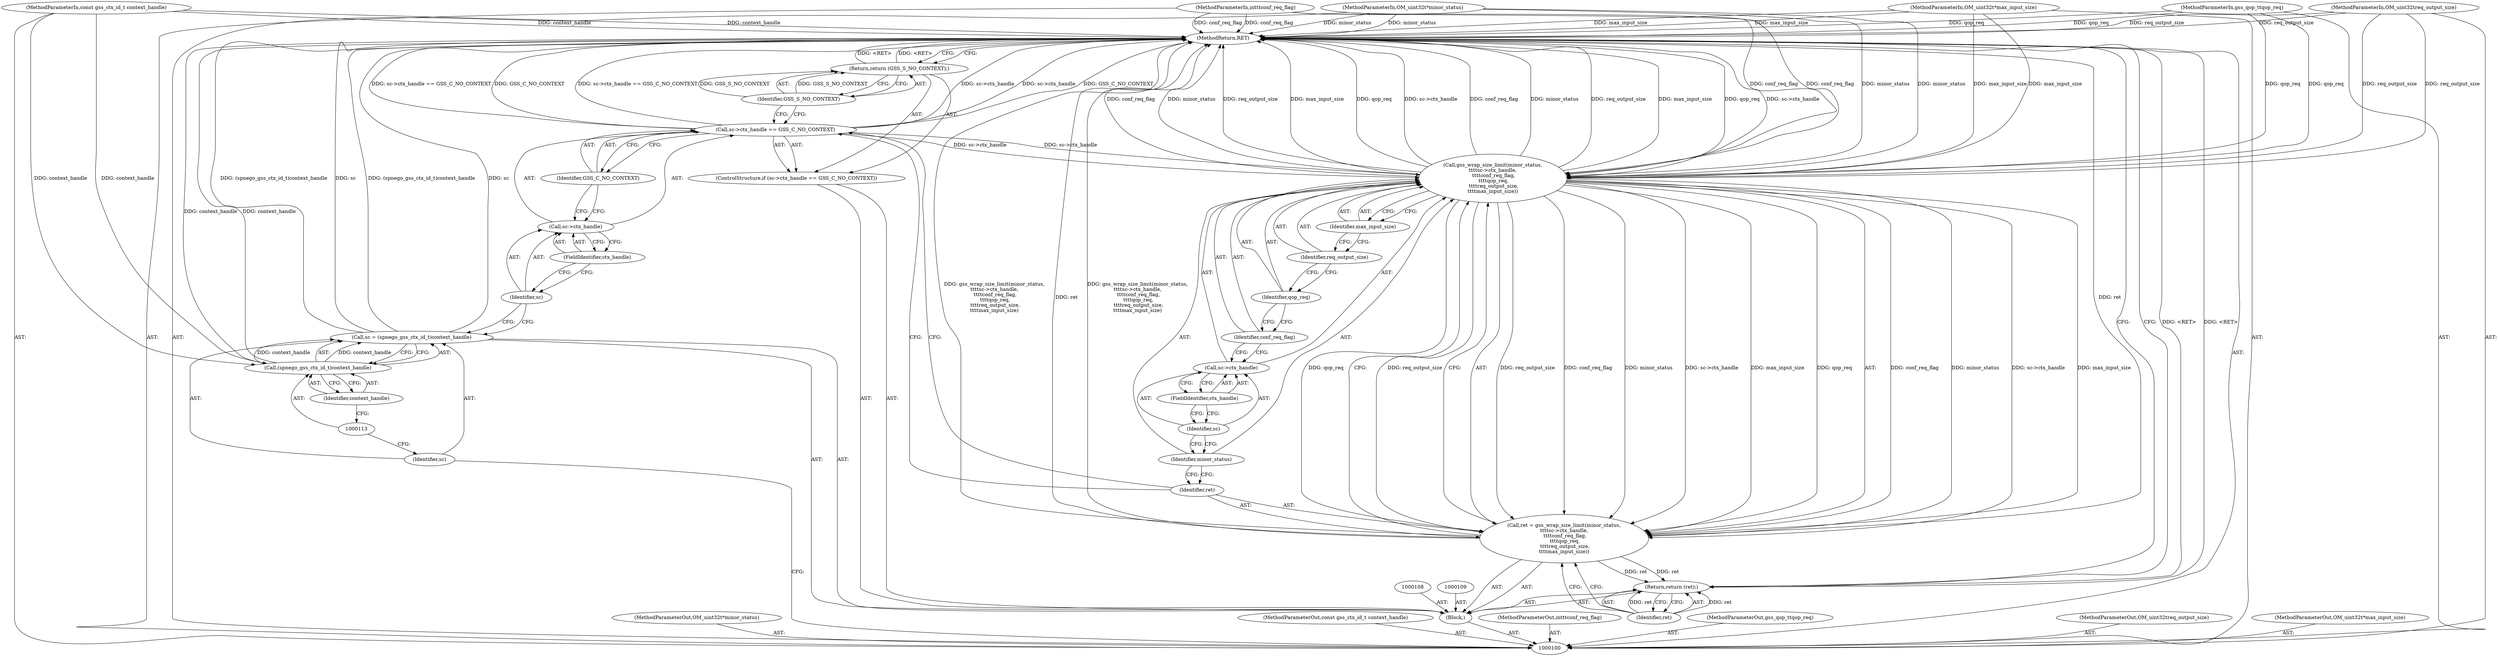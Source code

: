digraph "0_krb5_b51b33f2bc5d1497ddf5bd107f791c101695000d_27" {
"1000136" [label="(MethodReturn,RET)"];
"1000110" [label="(Call,sc = (spnego_gss_ctx_id_t)context_handle)"];
"1000111" [label="(Identifier,sc)"];
"1000112" [label="(Call,(spnego_gss_ctx_id_t)context_handle)"];
"1000114" [label="(Identifier,context_handle)"];
"1000115" [label="(ControlStructure,if (sc->ctx_handle == GSS_C_NO_CONTEXT))"];
"1000120" [label="(Identifier,GSS_C_NO_CONTEXT)"];
"1000116" [label="(Call,sc->ctx_handle == GSS_C_NO_CONTEXT)"];
"1000117" [label="(Call,sc->ctx_handle)"];
"1000118" [label="(Identifier,sc)"];
"1000119" [label="(FieldIdentifier,ctx_handle)"];
"1000122" [label="(Identifier,GSS_S_NO_CONTEXT)"];
"1000121" [label="(Return,return (GSS_S_NO_CONTEXT);)"];
"1000123" [label="(Call,ret = gss_wrap_size_limit(minor_status,\n\t\t\t\tsc->ctx_handle,\n \t\t\t\tconf_req_flag,\n \t\t\t\tqop_req,\n \t\t\t\treq_output_size,\n\t\t\t\tmax_input_size))"];
"1000124" [label="(Identifier,ret)"];
"1000126" [label="(Identifier,minor_status)"];
"1000125" [label="(Call,gss_wrap_size_limit(minor_status,\n\t\t\t\tsc->ctx_handle,\n \t\t\t\tconf_req_flag,\n \t\t\t\tqop_req,\n \t\t\t\treq_output_size,\n\t\t\t\tmax_input_size))"];
"1000127" [label="(Call,sc->ctx_handle)"];
"1000128" [label="(Identifier,sc)"];
"1000129" [label="(FieldIdentifier,ctx_handle)"];
"1000130" [label="(Identifier,conf_req_flag)"];
"1000131" [label="(Identifier,qop_req)"];
"1000132" [label="(Identifier,req_output_size)"];
"1000101" [label="(MethodParameterIn,OM_uint32\t*minor_status)"];
"1000175" [label="(MethodParameterOut,OM_uint32\t*minor_status)"];
"1000133" [label="(Identifier,max_input_size)"];
"1000134" [label="(Return,return (ret);)"];
"1000135" [label="(Identifier,ret)"];
"1000102" [label="(MethodParameterIn,const gss_ctx_id_t context_handle)"];
"1000176" [label="(MethodParameterOut,const gss_ctx_id_t context_handle)"];
"1000103" [label="(MethodParameterIn,int\t\tconf_req_flag)"];
"1000177" [label="(MethodParameterOut,int\t\tconf_req_flag)"];
"1000104" [label="(MethodParameterIn,gss_qop_t\tqop_req)"];
"1000178" [label="(MethodParameterOut,gss_qop_t\tqop_req)"];
"1000105" [label="(MethodParameterIn,OM_uint32\treq_output_size)"];
"1000179" [label="(MethodParameterOut,OM_uint32\treq_output_size)"];
"1000106" [label="(MethodParameterIn,OM_uint32\t*max_input_size)"];
"1000180" [label="(MethodParameterOut,OM_uint32\t*max_input_size)"];
"1000107" [label="(Block,)"];
"1000136" -> "1000100"  [label="AST: "];
"1000136" -> "1000121"  [label="CFG: "];
"1000136" -> "1000134"  [label="CFG: "];
"1000116" -> "1000136"  [label="DDG: sc->ctx_handle"];
"1000116" -> "1000136"  [label="DDG: GSS_C_NO_CONTEXT"];
"1000116" -> "1000136"  [label="DDG: sc->ctx_handle == GSS_C_NO_CONTEXT"];
"1000123" -> "1000136"  [label="DDG: gss_wrap_size_limit(minor_status,\n\t\t\t\tsc->ctx_handle,\n \t\t\t\tconf_req_flag,\n \t\t\t\tqop_req,\n \t\t\t\treq_output_size,\n\t\t\t\tmax_input_size)"];
"1000123" -> "1000136"  [label="DDG: ret"];
"1000104" -> "1000136"  [label="DDG: qop_req"];
"1000105" -> "1000136"  [label="DDG: req_output_size"];
"1000112" -> "1000136"  [label="DDG: context_handle"];
"1000103" -> "1000136"  [label="DDG: conf_req_flag"];
"1000125" -> "1000136"  [label="DDG: sc->ctx_handle"];
"1000125" -> "1000136"  [label="DDG: conf_req_flag"];
"1000125" -> "1000136"  [label="DDG: minor_status"];
"1000125" -> "1000136"  [label="DDG: req_output_size"];
"1000125" -> "1000136"  [label="DDG: max_input_size"];
"1000125" -> "1000136"  [label="DDG: qop_req"];
"1000106" -> "1000136"  [label="DDG: max_input_size"];
"1000102" -> "1000136"  [label="DDG: context_handle"];
"1000110" -> "1000136"  [label="DDG: (spnego_gss_ctx_id_t)context_handle"];
"1000110" -> "1000136"  [label="DDG: sc"];
"1000101" -> "1000136"  [label="DDG: minor_status"];
"1000134" -> "1000136"  [label="DDG: <RET>"];
"1000121" -> "1000136"  [label="DDG: <RET>"];
"1000110" -> "1000107"  [label="AST: "];
"1000110" -> "1000112"  [label="CFG: "];
"1000111" -> "1000110"  [label="AST: "];
"1000112" -> "1000110"  [label="AST: "];
"1000118" -> "1000110"  [label="CFG: "];
"1000110" -> "1000136"  [label="DDG: (spnego_gss_ctx_id_t)context_handle"];
"1000110" -> "1000136"  [label="DDG: sc"];
"1000112" -> "1000110"  [label="DDG: context_handle"];
"1000111" -> "1000110"  [label="AST: "];
"1000111" -> "1000100"  [label="CFG: "];
"1000113" -> "1000111"  [label="CFG: "];
"1000112" -> "1000110"  [label="AST: "];
"1000112" -> "1000114"  [label="CFG: "];
"1000113" -> "1000112"  [label="AST: "];
"1000114" -> "1000112"  [label="AST: "];
"1000110" -> "1000112"  [label="CFG: "];
"1000112" -> "1000136"  [label="DDG: context_handle"];
"1000112" -> "1000110"  [label="DDG: context_handle"];
"1000102" -> "1000112"  [label="DDG: context_handle"];
"1000114" -> "1000112"  [label="AST: "];
"1000114" -> "1000113"  [label="CFG: "];
"1000112" -> "1000114"  [label="CFG: "];
"1000115" -> "1000107"  [label="AST: "];
"1000116" -> "1000115"  [label="AST: "];
"1000121" -> "1000115"  [label="AST: "];
"1000120" -> "1000116"  [label="AST: "];
"1000120" -> "1000117"  [label="CFG: "];
"1000116" -> "1000120"  [label="CFG: "];
"1000116" -> "1000115"  [label="AST: "];
"1000116" -> "1000120"  [label="CFG: "];
"1000117" -> "1000116"  [label="AST: "];
"1000120" -> "1000116"  [label="AST: "];
"1000122" -> "1000116"  [label="CFG: "];
"1000124" -> "1000116"  [label="CFG: "];
"1000116" -> "1000136"  [label="DDG: sc->ctx_handle"];
"1000116" -> "1000136"  [label="DDG: GSS_C_NO_CONTEXT"];
"1000116" -> "1000136"  [label="DDG: sc->ctx_handle == GSS_C_NO_CONTEXT"];
"1000116" -> "1000125"  [label="DDG: sc->ctx_handle"];
"1000117" -> "1000116"  [label="AST: "];
"1000117" -> "1000119"  [label="CFG: "];
"1000118" -> "1000117"  [label="AST: "];
"1000119" -> "1000117"  [label="AST: "];
"1000120" -> "1000117"  [label="CFG: "];
"1000118" -> "1000117"  [label="AST: "];
"1000118" -> "1000110"  [label="CFG: "];
"1000119" -> "1000118"  [label="CFG: "];
"1000119" -> "1000117"  [label="AST: "];
"1000119" -> "1000118"  [label="CFG: "];
"1000117" -> "1000119"  [label="CFG: "];
"1000122" -> "1000121"  [label="AST: "];
"1000122" -> "1000116"  [label="CFG: "];
"1000121" -> "1000122"  [label="CFG: "];
"1000122" -> "1000121"  [label="DDG: GSS_S_NO_CONTEXT"];
"1000121" -> "1000115"  [label="AST: "];
"1000121" -> "1000122"  [label="CFG: "];
"1000122" -> "1000121"  [label="AST: "];
"1000136" -> "1000121"  [label="CFG: "];
"1000121" -> "1000136"  [label="DDG: <RET>"];
"1000122" -> "1000121"  [label="DDG: GSS_S_NO_CONTEXT"];
"1000123" -> "1000107"  [label="AST: "];
"1000123" -> "1000125"  [label="CFG: "];
"1000124" -> "1000123"  [label="AST: "];
"1000125" -> "1000123"  [label="AST: "];
"1000135" -> "1000123"  [label="CFG: "];
"1000123" -> "1000136"  [label="DDG: gss_wrap_size_limit(minor_status,\n\t\t\t\tsc->ctx_handle,\n \t\t\t\tconf_req_flag,\n \t\t\t\tqop_req,\n \t\t\t\treq_output_size,\n\t\t\t\tmax_input_size)"];
"1000123" -> "1000136"  [label="DDG: ret"];
"1000125" -> "1000123"  [label="DDG: req_output_size"];
"1000125" -> "1000123"  [label="DDG: conf_req_flag"];
"1000125" -> "1000123"  [label="DDG: minor_status"];
"1000125" -> "1000123"  [label="DDG: sc->ctx_handle"];
"1000125" -> "1000123"  [label="DDG: max_input_size"];
"1000125" -> "1000123"  [label="DDG: qop_req"];
"1000123" -> "1000134"  [label="DDG: ret"];
"1000124" -> "1000123"  [label="AST: "];
"1000124" -> "1000116"  [label="CFG: "];
"1000126" -> "1000124"  [label="CFG: "];
"1000126" -> "1000125"  [label="AST: "];
"1000126" -> "1000124"  [label="CFG: "];
"1000128" -> "1000126"  [label="CFG: "];
"1000125" -> "1000123"  [label="AST: "];
"1000125" -> "1000133"  [label="CFG: "];
"1000126" -> "1000125"  [label="AST: "];
"1000127" -> "1000125"  [label="AST: "];
"1000130" -> "1000125"  [label="AST: "];
"1000131" -> "1000125"  [label="AST: "];
"1000132" -> "1000125"  [label="AST: "];
"1000133" -> "1000125"  [label="AST: "];
"1000123" -> "1000125"  [label="CFG: "];
"1000125" -> "1000136"  [label="DDG: sc->ctx_handle"];
"1000125" -> "1000136"  [label="DDG: conf_req_flag"];
"1000125" -> "1000136"  [label="DDG: minor_status"];
"1000125" -> "1000136"  [label="DDG: req_output_size"];
"1000125" -> "1000136"  [label="DDG: max_input_size"];
"1000125" -> "1000136"  [label="DDG: qop_req"];
"1000125" -> "1000123"  [label="DDG: req_output_size"];
"1000125" -> "1000123"  [label="DDG: conf_req_flag"];
"1000125" -> "1000123"  [label="DDG: minor_status"];
"1000125" -> "1000123"  [label="DDG: sc->ctx_handle"];
"1000125" -> "1000123"  [label="DDG: max_input_size"];
"1000125" -> "1000123"  [label="DDG: qop_req"];
"1000101" -> "1000125"  [label="DDG: minor_status"];
"1000116" -> "1000125"  [label="DDG: sc->ctx_handle"];
"1000103" -> "1000125"  [label="DDG: conf_req_flag"];
"1000104" -> "1000125"  [label="DDG: qop_req"];
"1000105" -> "1000125"  [label="DDG: req_output_size"];
"1000106" -> "1000125"  [label="DDG: max_input_size"];
"1000127" -> "1000125"  [label="AST: "];
"1000127" -> "1000129"  [label="CFG: "];
"1000128" -> "1000127"  [label="AST: "];
"1000129" -> "1000127"  [label="AST: "];
"1000130" -> "1000127"  [label="CFG: "];
"1000128" -> "1000127"  [label="AST: "];
"1000128" -> "1000126"  [label="CFG: "];
"1000129" -> "1000128"  [label="CFG: "];
"1000129" -> "1000127"  [label="AST: "];
"1000129" -> "1000128"  [label="CFG: "];
"1000127" -> "1000129"  [label="CFG: "];
"1000130" -> "1000125"  [label="AST: "];
"1000130" -> "1000127"  [label="CFG: "];
"1000131" -> "1000130"  [label="CFG: "];
"1000131" -> "1000125"  [label="AST: "];
"1000131" -> "1000130"  [label="CFG: "];
"1000132" -> "1000131"  [label="CFG: "];
"1000132" -> "1000125"  [label="AST: "];
"1000132" -> "1000131"  [label="CFG: "];
"1000133" -> "1000132"  [label="CFG: "];
"1000101" -> "1000100"  [label="AST: "];
"1000101" -> "1000136"  [label="DDG: minor_status"];
"1000101" -> "1000125"  [label="DDG: minor_status"];
"1000175" -> "1000100"  [label="AST: "];
"1000133" -> "1000125"  [label="AST: "];
"1000133" -> "1000132"  [label="CFG: "];
"1000125" -> "1000133"  [label="CFG: "];
"1000134" -> "1000107"  [label="AST: "];
"1000134" -> "1000135"  [label="CFG: "];
"1000135" -> "1000134"  [label="AST: "];
"1000136" -> "1000134"  [label="CFG: "];
"1000134" -> "1000136"  [label="DDG: <RET>"];
"1000135" -> "1000134"  [label="DDG: ret"];
"1000123" -> "1000134"  [label="DDG: ret"];
"1000135" -> "1000134"  [label="AST: "];
"1000135" -> "1000123"  [label="CFG: "];
"1000134" -> "1000135"  [label="CFG: "];
"1000135" -> "1000134"  [label="DDG: ret"];
"1000102" -> "1000100"  [label="AST: "];
"1000102" -> "1000136"  [label="DDG: context_handle"];
"1000102" -> "1000112"  [label="DDG: context_handle"];
"1000176" -> "1000100"  [label="AST: "];
"1000103" -> "1000100"  [label="AST: "];
"1000103" -> "1000136"  [label="DDG: conf_req_flag"];
"1000103" -> "1000125"  [label="DDG: conf_req_flag"];
"1000177" -> "1000100"  [label="AST: "];
"1000104" -> "1000100"  [label="AST: "];
"1000104" -> "1000136"  [label="DDG: qop_req"];
"1000104" -> "1000125"  [label="DDG: qop_req"];
"1000178" -> "1000100"  [label="AST: "];
"1000105" -> "1000100"  [label="AST: "];
"1000105" -> "1000136"  [label="DDG: req_output_size"];
"1000105" -> "1000125"  [label="DDG: req_output_size"];
"1000179" -> "1000100"  [label="AST: "];
"1000106" -> "1000100"  [label="AST: "];
"1000106" -> "1000136"  [label="DDG: max_input_size"];
"1000106" -> "1000125"  [label="DDG: max_input_size"];
"1000180" -> "1000100"  [label="AST: "];
"1000107" -> "1000100"  [label="AST: "];
"1000108" -> "1000107"  [label="AST: "];
"1000109" -> "1000107"  [label="AST: "];
"1000110" -> "1000107"  [label="AST: "];
"1000115" -> "1000107"  [label="AST: "];
"1000123" -> "1000107"  [label="AST: "];
"1000134" -> "1000107"  [label="AST: "];
}
